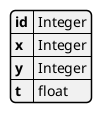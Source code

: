 @startjson
'Title cell as JSON 
{
"id":"Integer", 
"x":"Integer",
"y": "Integer",
"t": "float"
}
@endjson
